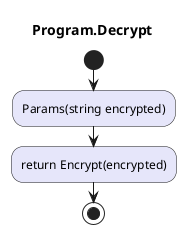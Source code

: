 @startuml Program.Decrypt
title Program.Decrypt
start
#Lavender:Params(string encrypted);
#Lavender:return Encrypt(encrypted);
stop
@enduml
